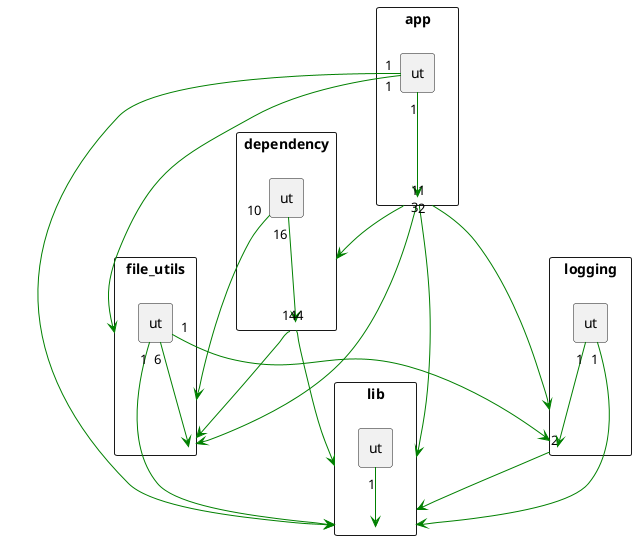 @startuml
scale max 730 width
rectangle "app" as app {
    rectangle "ut" as app___ut
}
rectangle "dependency" as dependency {
    rectangle "ut" as dependency___ut
}
rectangle "file_utils" as file_utils {
    rectangle "ut" as file_utils___ut
}
rectangle "lib" as lib {
    rectangle "ut" as lib___ut
}
rectangle "logging" as logging {
    rectangle "ut" as logging___ut
}

app___ut "1" -[#green]-> app
app "1" -[#green]-> dependency
app "3" -[#green]-> file_utils
app "2" -[#green]-> lib
app "1" -[#green]-> logging
app___ut "1" -[#green]-> file_utils
app___ut "1" -[#green]-> lib
dependency___ut "16" -[#green]-> dependency
dependency "14" -[#green]-> file_utils
dependency "4" -[#green]-> lib
dependency___ut "10" -[#green]-> file_utils
file_utils___ut "6" -[#green]-> file_utils
file_utils___ut "1" -[#green]-> lib
file_utils___ut "1" -[#green]-> logging
lib___ut "1" -[#green]-> lib
logging "2" -[#green]-> lib
logging___ut "1" -[#green]-> lib
logging___ut "1" -[#green]-> logging

@enduml
